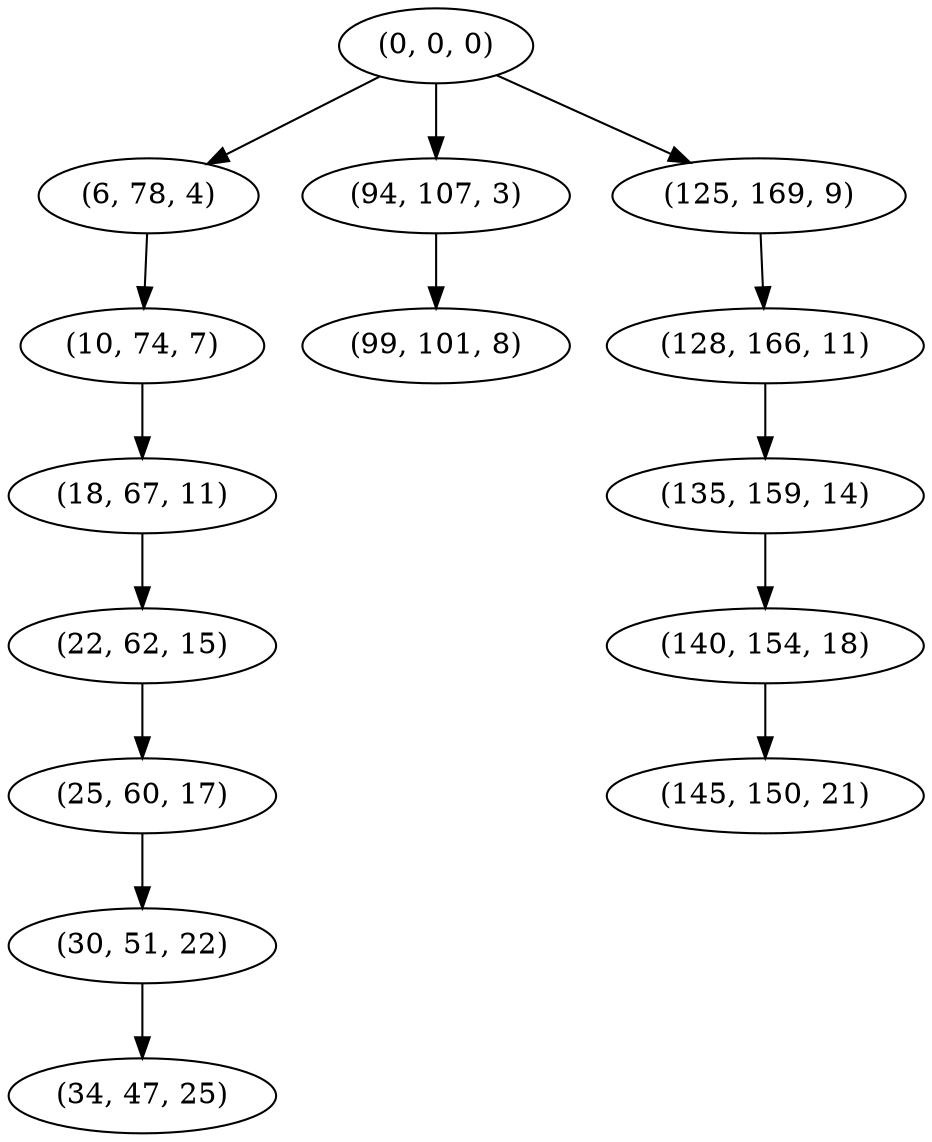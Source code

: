 digraph tree {
    "(0, 0, 0)";
    "(6, 78, 4)";
    "(10, 74, 7)";
    "(18, 67, 11)";
    "(22, 62, 15)";
    "(25, 60, 17)";
    "(30, 51, 22)";
    "(34, 47, 25)";
    "(94, 107, 3)";
    "(99, 101, 8)";
    "(125, 169, 9)";
    "(128, 166, 11)";
    "(135, 159, 14)";
    "(140, 154, 18)";
    "(145, 150, 21)";
    "(0, 0, 0)" -> "(6, 78, 4)";
    "(0, 0, 0)" -> "(94, 107, 3)";
    "(0, 0, 0)" -> "(125, 169, 9)";
    "(6, 78, 4)" -> "(10, 74, 7)";
    "(10, 74, 7)" -> "(18, 67, 11)";
    "(18, 67, 11)" -> "(22, 62, 15)";
    "(22, 62, 15)" -> "(25, 60, 17)";
    "(25, 60, 17)" -> "(30, 51, 22)";
    "(30, 51, 22)" -> "(34, 47, 25)";
    "(94, 107, 3)" -> "(99, 101, 8)";
    "(125, 169, 9)" -> "(128, 166, 11)";
    "(128, 166, 11)" -> "(135, 159, 14)";
    "(135, 159, 14)" -> "(140, 154, 18)";
    "(140, 154, 18)" -> "(145, 150, 21)";
}
